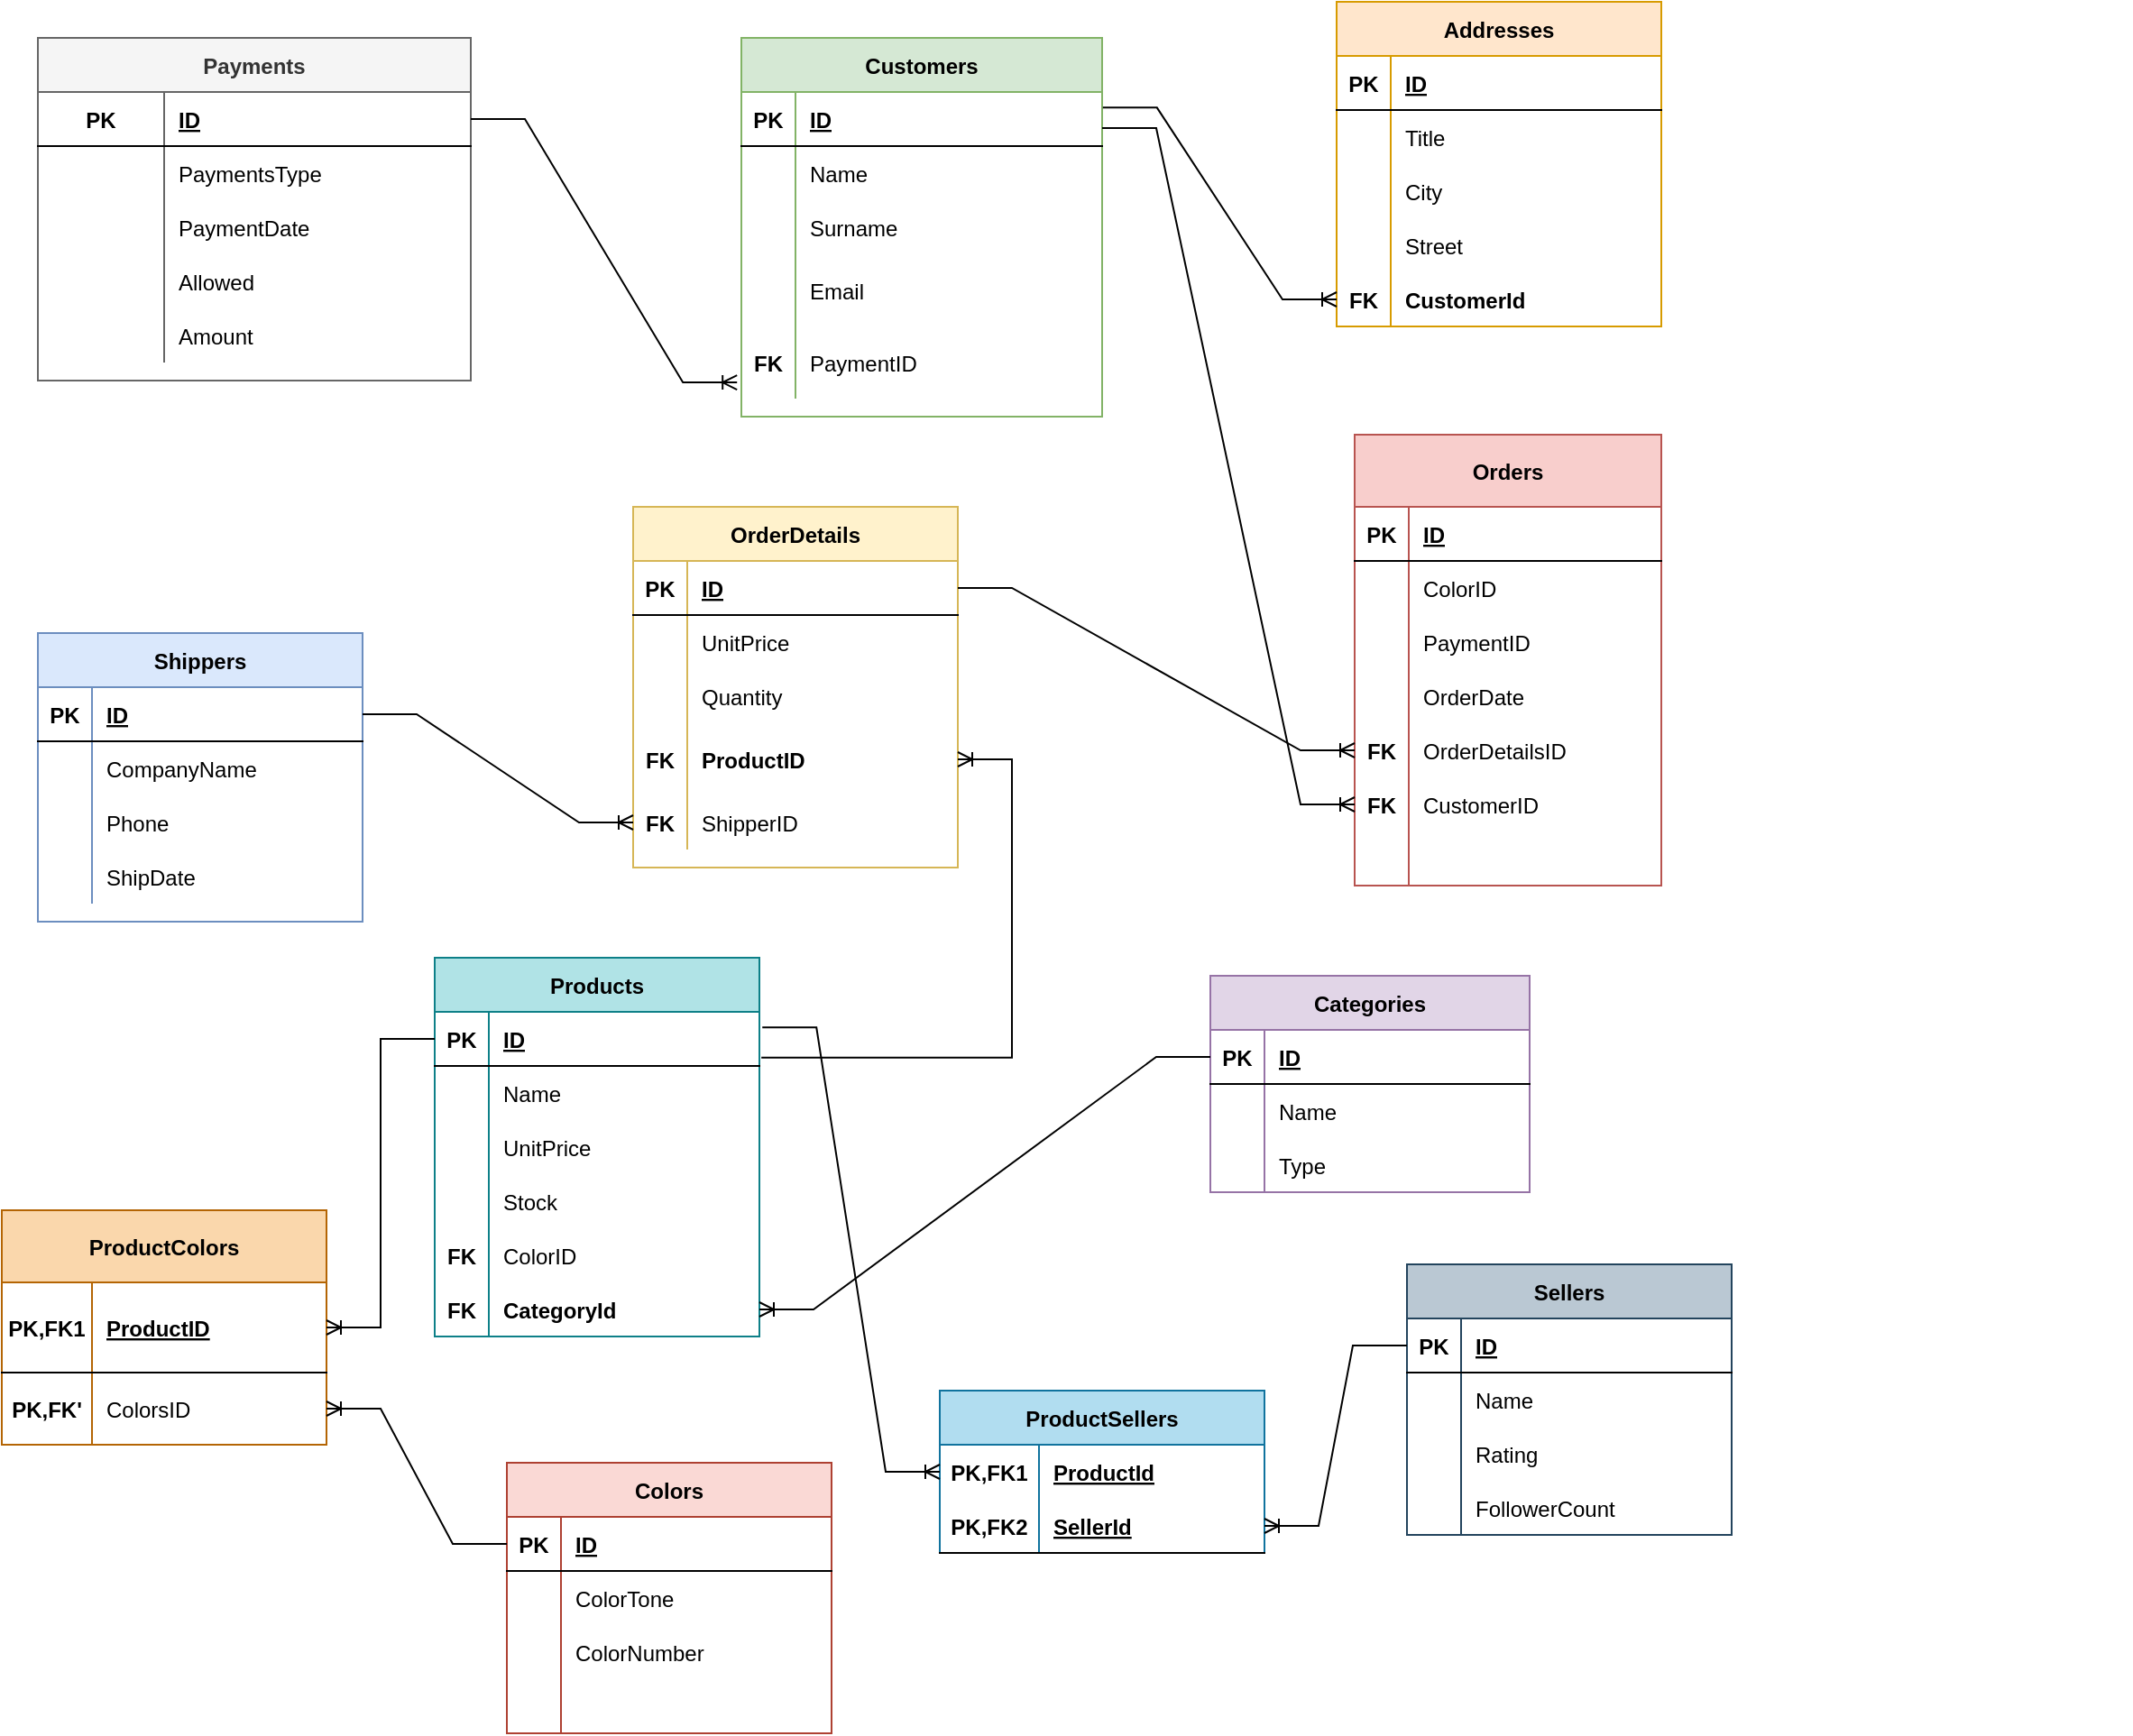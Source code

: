 <mxfile version="20.5.3" type="github"><diagram id="gor3BuEsfEnzysN_mXO_" name="Sayfa -1"><mxGraphModel dx="975" dy="468" grid="1" gridSize="10" guides="1" tooltips="1" connect="1" arrows="1" fold="1" page="1" pageScale="1" pageWidth="827" pageHeight="1169" math="0" shadow="0"><root><mxCell id="0"/><mxCell id="1" parent="0"/><mxCell id="Jwwbx1UsIc3M9MSqPnGO-1" value="Products" style="shape=table;startSize=30;container=1;collapsible=1;childLayout=tableLayout;fixedRows=1;rowLines=0;fontStyle=1;align=center;resizeLast=1;fillColor=#b0e3e6;strokeColor=#0e8088;" parent="1" vertex="1"><mxGeometry x="270" y="790" width="180" height="210" as="geometry"/></mxCell><mxCell id="Jwwbx1UsIc3M9MSqPnGO-2" value="" style="shape=tableRow;horizontal=0;startSize=0;swimlaneHead=0;swimlaneBody=0;fillColor=none;collapsible=0;dropTarget=0;points=[[0,0.5],[1,0.5]];portConstraint=eastwest;top=0;left=0;right=0;bottom=1;" parent="Jwwbx1UsIc3M9MSqPnGO-1" vertex="1"><mxGeometry y="30" width="180" height="30" as="geometry"/></mxCell><mxCell id="Jwwbx1UsIc3M9MSqPnGO-3" value="PK" style="shape=partialRectangle;connectable=0;fillColor=none;top=0;left=0;bottom=0;right=0;fontStyle=1;overflow=hidden;" parent="Jwwbx1UsIc3M9MSqPnGO-2" vertex="1"><mxGeometry width="30" height="30" as="geometry"><mxRectangle width="30" height="30" as="alternateBounds"/></mxGeometry></mxCell><mxCell id="Jwwbx1UsIc3M9MSqPnGO-4" value="ID" style="shape=partialRectangle;connectable=0;fillColor=none;top=0;left=0;bottom=0;right=0;align=left;spacingLeft=6;fontStyle=5;overflow=hidden;" parent="Jwwbx1UsIc3M9MSqPnGO-2" vertex="1"><mxGeometry x="30" width="150" height="30" as="geometry"><mxRectangle width="150" height="30" as="alternateBounds"/></mxGeometry></mxCell><mxCell id="Jwwbx1UsIc3M9MSqPnGO-5" value="" style="shape=tableRow;horizontal=0;startSize=0;swimlaneHead=0;swimlaneBody=0;fillColor=none;collapsible=0;dropTarget=0;points=[[0,0.5],[1,0.5]];portConstraint=eastwest;top=0;left=0;right=0;bottom=0;" parent="Jwwbx1UsIc3M9MSqPnGO-1" vertex="1"><mxGeometry y="60" width="180" height="30" as="geometry"/></mxCell><mxCell id="Jwwbx1UsIc3M9MSqPnGO-6" value="" style="shape=partialRectangle;connectable=0;fillColor=none;top=0;left=0;bottom=0;right=0;editable=1;overflow=hidden;" parent="Jwwbx1UsIc3M9MSqPnGO-5" vertex="1"><mxGeometry width="30" height="30" as="geometry"><mxRectangle width="30" height="30" as="alternateBounds"/></mxGeometry></mxCell><mxCell id="Jwwbx1UsIc3M9MSqPnGO-7" value="Name" style="shape=partialRectangle;connectable=0;fillColor=none;top=0;left=0;bottom=0;right=0;align=left;spacingLeft=6;overflow=hidden;" parent="Jwwbx1UsIc3M9MSqPnGO-5" vertex="1"><mxGeometry x="30" width="150" height="30" as="geometry"><mxRectangle width="150" height="30" as="alternateBounds"/></mxGeometry></mxCell><mxCell id="Jwwbx1UsIc3M9MSqPnGO-8" value="" style="shape=tableRow;horizontal=0;startSize=0;swimlaneHead=0;swimlaneBody=0;fillColor=none;collapsible=0;dropTarget=0;points=[[0,0.5],[1,0.5]];portConstraint=eastwest;top=0;left=0;right=0;bottom=0;" parent="Jwwbx1UsIc3M9MSqPnGO-1" vertex="1"><mxGeometry y="90" width="180" height="30" as="geometry"/></mxCell><mxCell id="Jwwbx1UsIc3M9MSqPnGO-9" value="" style="shape=partialRectangle;connectable=0;fillColor=none;top=0;left=0;bottom=0;right=0;editable=1;overflow=hidden;" parent="Jwwbx1UsIc3M9MSqPnGO-8" vertex="1"><mxGeometry width="30" height="30" as="geometry"><mxRectangle width="30" height="30" as="alternateBounds"/></mxGeometry></mxCell><mxCell id="Jwwbx1UsIc3M9MSqPnGO-10" value="UnitPrice" style="shape=partialRectangle;connectable=0;fillColor=none;top=0;left=0;bottom=0;right=0;align=left;spacingLeft=6;overflow=hidden;" parent="Jwwbx1UsIc3M9MSqPnGO-8" vertex="1"><mxGeometry x="30" width="150" height="30" as="geometry"><mxRectangle width="150" height="30" as="alternateBounds"/></mxGeometry></mxCell><mxCell id="Jwwbx1UsIc3M9MSqPnGO-11" value="" style="shape=tableRow;horizontal=0;startSize=0;swimlaneHead=0;swimlaneBody=0;fillColor=none;collapsible=0;dropTarget=0;points=[[0,0.5],[1,0.5]];portConstraint=eastwest;top=0;left=0;right=0;bottom=0;" parent="Jwwbx1UsIc3M9MSqPnGO-1" vertex="1"><mxGeometry y="120" width="180" height="30" as="geometry"/></mxCell><mxCell id="Jwwbx1UsIc3M9MSqPnGO-12" value="" style="shape=partialRectangle;connectable=0;fillColor=none;top=0;left=0;bottom=0;right=0;editable=1;overflow=hidden;" parent="Jwwbx1UsIc3M9MSqPnGO-11" vertex="1"><mxGeometry width="30" height="30" as="geometry"><mxRectangle width="30" height="30" as="alternateBounds"/></mxGeometry></mxCell><mxCell id="Jwwbx1UsIc3M9MSqPnGO-13" value="Stock" style="shape=partialRectangle;connectable=0;fillColor=none;top=0;left=0;bottom=0;right=0;align=left;spacingLeft=6;overflow=hidden;" parent="Jwwbx1UsIc3M9MSqPnGO-11" vertex="1"><mxGeometry x="30" width="150" height="30" as="geometry"><mxRectangle width="150" height="30" as="alternateBounds"/></mxGeometry></mxCell><mxCell id="Jwwbx1UsIc3M9MSqPnGO-14" value="" style="shape=tableRow;horizontal=0;startSize=0;swimlaneHead=0;swimlaneBody=0;fillColor=none;collapsible=0;dropTarget=0;points=[[0,0.5],[1,0.5]];portConstraint=eastwest;top=0;left=0;right=0;bottom=0;" parent="Jwwbx1UsIc3M9MSqPnGO-1" vertex="1"><mxGeometry y="150" width="180" height="30" as="geometry"/></mxCell><mxCell id="Jwwbx1UsIc3M9MSqPnGO-15" value="FK" style="shape=partialRectangle;connectable=0;fillColor=none;top=0;left=0;bottom=0;right=0;editable=1;overflow=hidden;fontStyle=1" parent="Jwwbx1UsIc3M9MSqPnGO-14" vertex="1"><mxGeometry width="30" height="30" as="geometry"><mxRectangle width="30" height="30" as="alternateBounds"/></mxGeometry></mxCell><mxCell id="Jwwbx1UsIc3M9MSqPnGO-16" value="ColorID" style="shape=partialRectangle;connectable=0;fillColor=none;top=0;left=0;bottom=0;right=0;align=left;spacingLeft=6;overflow=hidden;" parent="Jwwbx1UsIc3M9MSqPnGO-14" vertex="1"><mxGeometry x="30" width="150" height="30" as="geometry"><mxRectangle width="150" height="30" as="alternateBounds"/></mxGeometry></mxCell><mxCell id="Jwwbx1UsIc3M9MSqPnGO-17" value="" style="shape=tableRow;horizontal=0;startSize=0;swimlaneHead=0;swimlaneBody=0;fillColor=none;collapsible=0;dropTarget=0;points=[[0,0.5],[1,0.5]];portConstraint=eastwest;top=0;left=0;right=0;bottom=0;" parent="Jwwbx1UsIc3M9MSqPnGO-1" vertex="1"><mxGeometry y="180" width="180" height="30" as="geometry"/></mxCell><mxCell id="Jwwbx1UsIc3M9MSqPnGO-18" value="FK" style="shape=partialRectangle;connectable=0;fillColor=none;top=0;left=0;bottom=0;right=0;editable=1;overflow=hidden;fontStyle=1" parent="Jwwbx1UsIc3M9MSqPnGO-17" vertex="1"><mxGeometry width="30" height="30" as="geometry"><mxRectangle width="30" height="30" as="alternateBounds"/></mxGeometry></mxCell><mxCell id="Jwwbx1UsIc3M9MSqPnGO-19" value="CategoryId" style="shape=partialRectangle;connectable=0;fillColor=none;top=0;left=0;bottom=0;right=0;align=left;spacingLeft=6;overflow=hidden;fontStyle=1" parent="Jwwbx1UsIc3M9MSqPnGO-17" vertex="1"><mxGeometry x="30" width="150" height="30" as="geometry"><mxRectangle width="150" height="30" as="alternateBounds"/></mxGeometry></mxCell><mxCell id="Jwwbx1UsIc3M9MSqPnGO-20" value="Categories" style="shape=table;startSize=30;container=1;collapsible=1;childLayout=tableLayout;fixedRows=1;rowLines=0;fontStyle=1;align=center;resizeLast=1;fillColor=#e1d5e7;strokeColor=#9673a6;" parent="1" vertex="1"><mxGeometry x="700" y="800" width="177" height="120" as="geometry"/></mxCell><mxCell id="Jwwbx1UsIc3M9MSqPnGO-21" value="" style="shape=tableRow;horizontal=0;startSize=0;swimlaneHead=0;swimlaneBody=0;fillColor=none;collapsible=0;dropTarget=0;points=[[0,0.5],[1,0.5]];portConstraint=eastwest;top=0;left=0;right=0;bottom=1;" parent="Jwwbx1UsIc3M9MSqPnGO-20" vertex="1"><mxGeometry y="30" width="177" height="30" as="geometry"/></mxCell><mxCell id="Jwwbx1UsIc3M9MSqPnGO-22" value="PK" style="shape=partialRectangle;connectable=0;fillColor=none;top=0;left=0;bottom=0;right=0;fontStyle=1;overflow=hidden;" parent="Jwwbx1UsIc3M9MSqPnGO-21" vertex="1"><mxGeometry width="30" height="30" as="geometry"><mxRectangle width="30" height="30" as="alternateBounds"/></mxGeometry></mxCell><mxCell id="Jwwbx1UsIc3M9MSqPnGO-23" value="ID" style="shape=partialRectangle;connectable=0;fillColor=none;top=0;left=0;bottom=0;right=0;align=left;spacingLeft=6;fontStyle=5;overflow=hidden;" parent="Jwwbx1UsIc3M9MSqPnGO-21" vertex="1"><mxGeometry x="30" width="147" height="30" as="geometry"><mxRectangle width="147" height="30" as="alternateBounds"/></mxGeometry></mxCell><mxCell id="Jwwbx1UsIc3M9MSqPnGO-24" value="" style="shape=tableRow;horizontal=0;startSize=0;swimlaneHead=0;swimlaneBody=0;fillColor=none;collapsible=0;dropTarget=0;points=[[0,0.5],[1,0.5]];portConstraint=eastwest;top=0;left=0;right=0;bottom=0;" parent="Jwwbx1UsIc3M9MSqPnGO-20" vertex="1"><mxGeometry y="60" width="177" height="30" as="geometry"/></mxCell><mxCell id="Jwwbx1UsIc3M9MSqPnGO-25" value="" style="shape=partialRectangle;connectable=0;fillColor=none;top=0;left=0;bottom=0;right=0;editable=1;overflow=hidden;" parent="Jwwbx1UsIc3M9MSqPnGO-24" vertex="1"><mxGeometry width="30" height="30" as="geometry"><mxRectangle width="30" height="30" as="alternateBounds"/></mxGeometry></mxCell><mxCell id="Jwwbx1UsIc3M9MSqPnGO-26" value="Name" style="shape=partialRectangle;connectable=0;fillColor=none;top=0;left=0;bottom=0;right=0;align=left;spacingLeft=6;overflow=hidden;" parent="Jwwbx1UsIc3M9MSqPnGO-24" vertex="1"><mxGeometry x="30" width="147" height="30" as="geometry"><mxRectangle width="147" height="30" as="alternateBounds"/></mxGeometry></mxCell><mxCell id="Jwwbx1UsIc3M9MSqPnGO-27" value="" style="shape=tableRow;horizontal=0;startSize=0;swimlaneHead=0;swimlaneBody=0;fillColor=none;collapsible=0;dropTarget=0;points=[[0,0.5],[1,0.5]];portConstraint=eastwest;top=0;left=0;right=0;bottom=0;" parent="Jwwbx1UsIc3M9MSqPnGO-20" vertex="1"><mxGeometry y="90" width="177" height="30" as="geometry"/></mxCell><mxCell id="Jwwbx1UsIc3M9MSqPnGO-28" value="" style="shape=partialRectangle;connectable=0;fillColor=none;top=0;left=0;bottom=0;right=0;editable=1;overflow=hidden;" parent="Jwwbx1UsIc3M9MSqPnGO-27" vertex="1"><mxGeometry width="30" height="30" as="geometry"><mxRectangle width="30" height="30" as="alternateBounds"/></mxGeometry></mxCell><mxCell id="Jwwbx1UsIc3M9MSqPnGO-29" value="Type" style="shape=partialRectangle;connectable=0;fillColor=none;top=0;left=0;bottom=0;right=0;align=left;spacingLeft=6;overflow=hidden;" parent="Jwwbx1UsIc3M9MSqPnGO-27" vertex="1"><mxGeometry x="30" width="147" height="30" as="geometry"><mxRectangle width="147" height="30" as="alternateBounds"/></mxGeometry></mxCell><mxCell id="Jwwbx1UsIc3M9MSqPnGO-30" value="" style="edgeStyle=entityRelationEdgeStyle;fontSize=12;html=1;endArrow=ERoneToMany;rounded=0;exitX=0;exitY=0.5;exitDx=0;exitDy=0;entryX=1;entryY=0.5;entryDx=0;entryDy=0;" parent="1" source="Jwwbx1UsIc3M9MSqPnGO-21" target="Jwwbx1UsIc3M9MSqPnGO-17" edge="1"><mxGeometry width="100" height="100" relative="1" as="geometry"><mxPoint x="500" y="970" as="sourcePoint"/><mxPoint x="530" y="850" as="targetPoint"/></mxGeometry></mxCell><mxCell id="Jwwbx1UsIc3M9MSqPnGO-31" value="Customers" style="shape=table;startSize=30;container=1;collapsible=1;childLayout=tableLayout;fixedRows=1;rowLines=0;fontStyle=1;align=center;resizeLast=1;fillColor=#d5e8d4;strokeColor=#82b366;" parent="1" vertex="1"><mxGeometry x="440" y="280" width="200" height="210" as="geometry"/></mxCell><mxCell id="Jwwbx1UsIc3M9MSqPnGO-32" value="" style="shape=tableRow;horizontal=0;startSize=0;swimlaneHead=0;swimlaneBody=0;fillColor=none;collapsible=0;dropTarget=0;points=[[0,0.5],[1,0.5]];portConstraint=eastwest;top=0;left=0;right=0;bottom=1;" parent="Jwwbx1UsIc3M9MSqPnGO-31" vertex="1"><mxGeometry y="30" width="200" height="30" as="geometry"/></mxCell><mxCell id="Jwwbx1UsIc3M9MSqPnGO-33" value="PK" style="shape=partialRectangle;connectable=0;fillColor=none;top=0;left=0;bottom=0;right=0;fontStyle=1;overflow=hidden;" parent="Jwwbx1UsIc3M9MSqPnGO-32" vertex="1"><mxGeometry width="30" height="30" as="geometry"><mxRectangle width="30" height="30" as="alternateBounds"/></mxGeometry></mxCell><mxCell id="Jwwbx1UsIc3M9MSqPnGO-34" value="ID" style="shape=partialRectangle;connectable=0;fillColor=none;top=0;left=0;bottom=0;right=0;align=left;spacingLeft=6;fontStyle=5;overflow=hidden;" parent="Jwwbx1UsIc3M9MSqPnGO-32" vertex="1"><mxGeometry x="30" width="170" height="30" as="geometry"><mxRectangle width="170" height="30" as="alternateBounds"/></mxGeometry></mxCell><mxCell id="Jwwbx1UsIc3M9MSqPnGO-35" value="" style="shape=tableRow;horizontal=0;startSize=0;swimlaneHead=0;swimlaneBody=0;fillColor=none;collapsible=0;dropTarget=0;points=[[0,0.5],[1,0.5]];portConstraint=eastwest;top=0;left=0;right=0;bottom=0;" parent="Jwwbx1UsIc3M9MSqPnGO-31" vertex="1"><mxGeometry y="60" width="200" height="30" as="geometry"/></mxCell><mxCell id="Jwwbx1UsIc3M9MSqPnGO-36" value="" style="shape=partialRectangle;connectable=0;fillColor=none;top=0;left=0;bottom=0;right=0;editable=1;overflow=hidden;" parent="Jwwbx1UsIc3M9MSqPnGO-35" vertex="1"><mxGeometry width="30" height="30" as="geometry"><mxRectangle width="30" height="30" as="alternateBounds"/></mxGeometry></mxCell><mxCell id="Jwwbx1UsIc3M9MSqPnGO-37" value="Name" style="shape=partialRectangle;connectable=0;fillColor=none;top=0;left=0;bottom=0;right=0;align=left;spacingLeft=6;overflow=hidden;" parent="Jwwbx1UsIc3M9MSqPnGO-35" vertex="1"><mxGeometry x="30" width="170" height="30" as="geometry"><mxRectangle width="170" height="30" as="alternateBounds"/></mxGeometry></mxCell><mxCell id="Jwwbx1UsIc3M9MSqPnGO-38" value="" style="shape=tableRow;horizontal=0;startSize=0;swimlaneHead=0;swimlaneBody=0;fillColor=none;collapsible=0;dropTarget=0;points=[[0,0.5],[1,0.5]];portConstraint=eastwest;top=0;left=0;right=0;bottom=0;" parent="Jwwbx1UsIc3M9MSqPnGO-31" vertex="1"><mxGeometry y="90" width="200" height="30" as="geometry"/></mxCell><mxCell id="Jwwbx1UsIc3M9MSqPnGO-39" value="" style="shape=partialRectangle;connectable=0;fillColor=none;top=0;left=0;bottom=0;right=0;editable=1;overflow=hidden;" parent="Jwwbx1UsIc3M9MSqPnGO-38" vertex="1"><mxGeometry width="30" height="30" as="geometry"><mxRectangle width="30" height="30" as="alternateBounds"/></mxGeometry></mxCell><mxCell id="Jwwbx1UsIc3M9MSqPnGO-40" value="Surname" style="shape=partialRectangle;connectable=0;fillColor=none;top=0;left=0;bottom=0;right=0;align=left;spacingLeft=6;overflow=hidden;" parent="Jwwbx1UsIc3M9MSqPnGO-38" vertex="1"><mxGeometry x="30" width="170" height="30" as="geometry"><mxRectangle width="170" height="30" as="alternateBounds"/></mxGeometry></mxCell><mxCell id="Jwwbx1UsIc3M9MSqPnGO-41" value="" style="shape=tableRow;horizontal=0;startSize=0;swimlaneHead=0;swimlaneBody=0;fillColor=none;collapsible=0;dropTarget=0;points=[[0,0.5],[1,0.5]];portConstraint=eastwest;top=0;left=0;right=0;bottom=0;" parent="Jwwbx1UsIc3M9MSqPnGO-31" vertex="1"><mxGeometry y="120" width="200" height="40" as="geometry"/></mxCell><mxCell id="Jwwbx1UsIc3M9MSqPnGO-42" value="" style="shape=partialRectangle;connectable=0;fillColor=none;top=0;left=0;bottom=0;right=0;editable=1;overflow=hidden;" parent="Jwwbx1UsIc3M9MSqPnGO-41" vertex="1"><mxGeometry width="30" height="40" as="geometry"><mxRectangle width="30" height="40" as="alternateBounds"/></mxGeometry></mxCell><mxCell id="Jwwbx1UsIc3M9MSqPnGO-43" value="Email" style="shape=partialRectangle;connectable=0;fillColor=none;top=0;left=0;bottom=0;right=0;align=left;spacingLeft=6;overflow=hidden;" parent="Jwwbx1UsIc3M9MSqPnGO-41" vertex="1"><mxGeometry x="30" width="170" height="40" as="geometry"><mxRectangle width="170" height="40" as="alternateBounds"/></mxGeometry></mxCell><mxCell id="Jwwbx1UsIc3M9MSqPnGO-44" value="" style="shape=tableRow;horizontal=0;startSize=0;swimlaneHead=0;swimlaneBody=0;fillColor=none;collapsible=0;dropTarget=0;points=[[0,0.5],[1,0.5]];portConstraint=eastwest;top=0;left=0;right=0;bottom=0;" parent="Jwwbx1UsIc3M9MSqPnGO-31" vertex="1"><mxGeometry y="160" width="200" height="40" as="geometry"/></mxCell><mxCell id="Jwwbx1UsIc3M9MSqPnGO-45" value="FK" style="shape=partialRectangle;connectable=0;fillColor=none;top=0;left=0;bottom=0;right=0;editable=1;overflow=hidden;fontStyle=1" parent="Jwwbx1UsIc3M9MSqPnGO-44" vertex="1"><mxGeometry width="30" height="40" as="geometry"><mxRectangle width="30" height="40" as="alternateBounds"/></mxGeometry></mxCell><mxCell id="Jwwbx1UsIc3M9MSqPnGO-46" value="PaymentID" style="shape=partialRectangle;connectable=0;fillColor=none;top=0;left=0;bottom=0;right=0;align=left;spacingLeft=6;overflow=hidden;" parent="Jwwbx1UsIc3M9MSqPnGO-44" vertex="1"><mxGeometry x="30" width="170" height="40" as="geometry"><mxRectangle width="170" height="40" as="alternateBounds"/></mxGeometry></mxCell><mxCell id="Jwwbx1UsIc3M9MSqPnGO-47" value="Addresses" style="shape=table;startSize=30;container=1;collapsible=1;childLayout=tableLayout;fixedRows=1;rowLines=0;fontStyle=1;align=center;resizeLast=1;fillColor=#ffe6cc;strokeColor=#d79b00;" parent="1" vertex="1"><mxGeometry x="770" y="260" width="180" height="180" as="geometry"/></mxCell><mxCell id="Jwwbx1UsIc3M9MSqPnGO-48" value="" style="shape=tableRow;horizontal=0;startSize=0;swimlaneHead=0;swimlaneBody=0;fillColor=none;collapsible=0;dropTarget=0;points=[[0,0.5],[1,0.5]];portConstraint=eastwest;top=0;left=0;right=0;bottom=1;" parent="Jwwbx1UsIc3M9MSqPnGO-47" vertex="1"><mxGeometry y="30" width="180" height="30" as="geometry"/></mxCell><mxCell id="Jwwbx1UsIc3M9MSqPnGO-49" value="PK" style="shape=partialRectangle;connectable=0;fillColor=none;top=0;left=0;bottom=0;right=0;fontStyle=1;overflow=hidden;" parent="Jwwbx1UsIc3M9MSqPnGO-48" vertex="1"><mxGeometry width="30" height="30" as="geometry"><mxRectangle width="30" height="30" as="alternateBounds"/></mxGeometry></mxCell><mxCell id="Jwwbx1UsIc3M9MSqPnGO-50" value="ID" style="shape=partialRectangle;connectable=0;fillColor=none;top=0;left=0;bottom=0;right=0;align=left;spacingLeft=6;fontStyle=5;overflow=hidden;" parent="Jwwbx1UsIc3M9MSqPnGO-48" vertex="1"><mxGeometry x="30" width="150" height="30" as="geometry"><mxRectangle width="150" height="30" as="alternateBounds"/></mxGeometry></mxCell><mxCell id="Jwwbx1UsIc3M9MSqPnGO-51" value="" style="shape=tableRow;horizontal=0;startSize=0;swimlaneHead=0;swimlaneBody=0;fillColor=none;collapsible=0;dropTarget=0;points=[[0,0.5],[1,0.5]];portConstraint=eastwest;top=0;left=0;right=0;bottom=0;" parent="Jwwbx1UsIc3M9MSqPnGO-47" vertex="1"><mxGeometry y="60" width="180" height="30" as="geometry"/></mxCell><mxCell id="Jwwbx1UsIc3M9MSqPnGO-52" value="" style="shape=partialRectangle;connectable=0;fillColor=none;top=0;left=0;bottom=0;right=0;editable=1;overflow=hidden;" parent="Jwwbx1UsIc3M9MSqPnGO-51" vertex="1"><mxGeometry width="30" height="30" as="geometry"><mxRectangle width="30" height="30" as="alternateBounds"/></mxGeometry></mxCell><mxCell id="Jwwbx1UsIc3M9MSqPnGO-53" value="Title" style="shape=partialRectangle;connectable=0;fillColor=none;top=0;left=0;bottom=0;right=0;align=left;spacingLeft=6;overflow=hidden;" parent="Jwwbx1UsIc3M9MSqPnGO-51" vertex="1"><mxGeometry x="30" width="150" height="30" as="geometry"><mxRectangle width="150" height="30" as="alternateBounds"/></mxGeometry></mxCell><mxCell id="Jwwbx1UsIc3M9MSqPnGO-54" value="" style="shape=tableRow;horizontal=0;startSize=0;swimlaneHead=0;swimlaneBody=0;fillColor=none;collapsible=0;dropTarget=0;points=[[0,0.5],[1,0.5]];portConstraint=eastwest;top=0;left=0;right=0;bottom=0;" parent="Jwwbx1UsIc3M9MSqPnGO-47" vertex="1"><mxGeometry y="90" width="180" height="30" as="geometry"/></mxCell><mxCell id="Jwwbx1UsIc3M9MSqPnGO-55" value="" style="shape=partialRectangle;connectable=0;fillColor=none;top=0;left=0;bottom=0;right=0;editable=1;overflow=hidden;" parent="Jwwbx1UsIc3M9MSqPnGO-54" vertex="1"><mxGeometry width="30" height="30" as="geometry"><mxRectangle width="30" height="30" as="alternateBounds"/></mxGeometry></mxCell><mxCell id="Jwwbx1UsIc3M9MSqPnGO-56" value="City" style="shape=partialRectangle;connectable=0;fillColor=none;top=0;left=0;bottom=0;right=0;align=left;spacingLeft=6;overflow=hidden;" parent="Jwwbx1UsIc3M9MSqPnGO-54" vertex="1"><mxGeometry x="30" width="150" height="30" as="geometry"><mxRectangle width="150" height="30" as="alternateBounds"/></mxGeometry></mxCell><mxCell id="Jwwbx1UsIc3M9MSqPnGO-57" value="" style="shape=tableRow;horizontal=0;startSize=0;swimlaneHead=0;swimlaneBody=0;fillColor=none;collapsible=0;dropTarget=0;points=[[0,0.5],[1,0.5]];portConstraint=eastwest;top=0;left=0;right=0;bottom=0;" parent="Jwwbx1UsIc3M9MSqPnGO-47" vertex="1"><mxGeometry y="120" width="180" height="30" as="geometry"/></mxCell><mxCell id="Jwwbx1UsIc3M9MSqPnGO-58" value="" style="shape=partialRectangle;connectable=0;fillColor=none;top=0;left=0;bottom=0;right=0;editable=1;overflow=hidden;" parent="Jwwbx1UsIc3M9MSqPnGO-57" vertex="1"><mxGeometry width="30" height="30" as="geometry"><mxRectangle width="30" height="30" as="alternateBounds"/></mxGeometry></mxCell><mxCell id="Jwwbx1UsIc3M9MSqPnGO-59" value="Street" style="shape=partialRectangle;connectable=0;fillColor=none;top=0;left=0;bottom=0;right=0;align=left;spacingLeft=6;overflow=hidden;" parent="Jwwbx1UsIc3M9MSqPnGO-57" vertex="1"><mxGeometry x="30" width="150" height="30" as="geometry"><mxRectangle width="150" height="30" as="alternateBounds"/></mxGeometry></mxCell><mxCell id="Jwwbx1UsIc3M9MSqPnGO-60" value="" style="shape=tableRow;horizontal=0;startSize=0;swimlaneHead=0;swimlaneBody=0;fillColor=none;collapsible=0;dropTarget=0;points=[[0,0.5],[1,0.5]];portConstraint=eastwest;top=0;left=0;right=0;bottom=0;" parent="Jwwbx1UsIc3M9MSqPnGO-47" vertex="1"><mxGeometry y="150" width="180" height="30" as="geometry"/></mxCell><mxCell id="Jwwbx1UsIc3M9MSqPnGO-61" value="FK" style="shape=partialRectangle;connectable=0;fillColor=none;top=0;left=0;bottom=0;right=0;editable=1;overflow=hidden;fontStyle=1" parent="Jwwbx1UsIc3M9MSqPnGO-60" vertex="1"><mxGeometry width="30" height="30" as="geometry"><mxRectangle width="30" height="30" as="alternateBounds"/></mxGeometry></mxCell><mxCell id="Jwwbx1UsIc3M9MSqPnGO-62" value="CustomerId" style="shape=partialRectangle;connectable=0;fillColor=none;top=0;left=0;bottom=0;right=0;align=left;spacingLeft=6;overflow=hidden;fontStyle=1" parent="Jwwbx1UsIc3M9MSqPnGO-60" vertex="1"><mxGeometry x="30" width="150" height="30" as="geometry"><mxRectangle width="150" height="30" as="alternateBounds"/></mxGeometry></mxCell><mxCell id="Jwwbx1UsIc3M9MSqPnGO-63" value="" style="edgeStyle=entityRelationEdgeStyle;fontSize=12;html=1;endArrow=ERoneToMany;rounded=0;entryX=0;entryY=0.5;entryDx=0;entryDy=0;exitX=1.002;exitY=0.289;exitDx=0;exitDy=0;exitPerimeter=0;" parent="1" source="Jwwbx1UsIc3M9MSqPnGO-32" target="Jwwbx1UsIc3M9MSqPnGO-60" edge="1"><mxGeometry width="100" height="100" relative="1" as="geometry"><mxPoint x="640" y="330" as="sourcePoint"/><mxPoint x="670" y="1371" as="targetPoint"/></mxGeometry></mxCell><mxCell id="Jwwbx1UsIc3M9MSqPnGO-64" value="Sellers" style="shape=table;startSize=30;container=1;collapsible=1;childLayout=tableLayout;fixedRows=1;rowLines=0;fontStyle=1;align=center;resizeLast=1;fillColor=#bac8d3;strokeColor=#23445d;" parent="1" vertex="1"><mxGeometry x="809" y="960" width="180" height="150" as="geometry"/></mxCell><mxCell id="Jwwbx1UsIc3M9MSqPnGO-65" value="" style="shape=tableRow;horizontal=0;startSize=0;swimlaneHead=0;swimlaneBody=0;fillColor=none;collapsible=0;dropTarget=0;points=[[0,0.5],[1,0.5]];portConstraint=eastwest;top=0;left=0;right=0;bottom=1;" parent="Jwwbx1UsIc3M9MSqPnGO-64" vertex="1"><mxGeometry y="30" width="180" height="30" as="geometry"/></mxCell><mxCell id="Jwwbx1UsIc3M9MSqPnGO-66" value="PK" style="shape=partialRectangle;connectable=0;fillColor=none;top=0;left=0;bottom=0;right=0;fontStyle=1;overflow=hidden;" parent="Jwwbx1UsIc3M9MSqPnGO-65" vertex="1"><mxGeometry width="30" height="30" as="geometry"><mxRectangle width="30" height="30" as="alternateBounds"/></mxGeometry></mxCell><mxCell id="Jwwbx1UsIc3M9MSqPnGO-67" value="ID" style="shape=partialRectangle;connectable=0;fillColor=none;top=0;left=0;bottom=0;right=0;align=left;spacingLeft=6;fontStyle=5;overflow=hidden;" parent="Jwwbx1UsIc3M9MSqPnGO-65" vertex="1"><mxGeometry x="30" width="150" height="30" as="geometry"><mxRectangle width="150" height="30" as="alternateBounds"/></mxGeometry></mxCell><mxCell id="Jwwbx1UsIc3M9MSqPnGO-68" value="" style="shape=tableRow;horizontal=0;startSize=0;swimlaneHead=0;swimlaneBody=0;fillColor=none;collapsible=0;dropTarget=0;points=[[0,0.5],[1,0.5]];portConstraint=eastwest;top=0;left=0;right=0;bottom=0;" parent="Jwwbx1UsIc3M9MSqPnGO-64" vertex="1"><mxGeometry y="60" width="180" height="30" as="geometry"/></mxCell><mxCell id="Jwwbx1UsIc3M9MSqPnGO-69" value="" style="shape=partialRectangle;connectable=0;fillColor=none;top=0;left=0;bottom=0;right=0;editable=1;overflow=hidden;" parent="Jwwbx1UsIc3M9MSqPnGO-68" vertex="1"><mxGeometry width="30" height="30" as="geometry"><mxRectangle width="30" height="30" as="alternateBounds"/></mxGeometry></mxCell><mxCell id="Jwwbx1UsIc3M9MSqPnGO-70" value="Name" style="shape=partialRectangle;connectable=0;fillColor=none;top=0;left=0;bottom=0;right=0;align=left;spacingLeft=6;overflow=hidden;" parent="Jwwbx1UsIc3M9MSqPnGO-68" vertex="1"><mxGeometry x="30" width="150" height="30" as="geometry"><mxRectangle width="150" height="30" as="alternateBounds"/></mxGeometry></mxCell><mxCell id="Jwwbx1UsIc3M9MSqPnGO-71" value="" style="shape=tableRow;horizontal=0;startSize=0;swimlaneHead=0;swimlaneBody=0;fillColor=none;collapsible=0;dropTarget=0;points=[[0,0.5],[1,0.5]];portConstraint=eastwest;top=0;left=0;right=0;bottom=0;" parent="Jwwbx1UsIc3M9MSqPnGO-64" vertex="1"><mxGeometry y="90" width="180" height="30" as="geometry"/></mxCell><mxCell id="Jwwbx1UsIc3M9MSqPnGO-72" value="" style="shape=partialRectangle;connectable=0;fillColor=none;top=0;left=0;bottom=0;right=0;editable=1;overflow=hidden;" parent="Jwwbx1UsIc3M9MSqPnGO-71" vertex="1"><mxGeometry width="30" height="30" as="geometry"><mxRectangle width="30" height="30" as="alternateBounds"/></mxGeometry></mxCell><mxCell id="Jwwbx1UsIc3M9MSqPnGO-73" value="Rating" style="shape=partialRectangle;connectable=0;fillColor=none;top=0;left=0;bottom=0;right=0;align=left;spacingLeft=6;overflow=hidden;" parent="Jwwbx1UsIc3M9MSqPnGO-71" vertex="1"><mxGeometry x="30" width="150" height="30" as="geometry"><mxRectangle width="150" height="30" as="alternateBounds"/></mxGeometry></mxCell><mxCell id="Jwwbx1UsIc3M9MSqPnGO-74" value="" style="shape=tableRow;horizontal=0;startSize=0;swimlaneHead=0;swimlaneBody=0;fillColor=none;collapsible=0;dropTarget=0;points=[[0,0.5],[1,0.5]];portConstraint=eastwest;top=0;left=0;right=0;bottom=0;" parent="Jwwbx1UsIc3M9MSqPnGO-64" vertex="1"><mxGeometry y="120" width="180" height="30" as="geometry"/></mxCell><mxCell id="Jwwbx1UsIc3M9MSqPnGO-75" value="" style="shape=partialRectangle;connectable=0;fillColor=none;top=0;left=0;bottom=0;right=0;editable=1;overflow=hidden;" parent="Jwwbx1UsIc3M9MSqPnGO-74" vertex="1"><mxGeometry width="30" height="30" as="geometry"><mxRectangle width="30" height="30" as="alternateBounds"/></mxGeometry></mxCell><mxCell id="Jwwbx1UsIc3M9MSqPnGO-76" value="FollowerCount" style="shape=partialRectangle;connectable=0;fillColor=none;top=0;left=0;bottom=0;right=0;align=left;spacingLeft=6;overflow=hidden;" parent="Jwwbx1UsIc3M9MSqPnGO-74" vertex="1"><mxGeometry x="30" width="150" height="30" as="geometry"><mxRectangle width="150" height="30" as="alternateBounds"/></mxGeometry></mxCell><mxCell id="Jwwbx1UsIc3M9MSqPnGO-77" value="ProductSellers" style="shape=table;startSize=30;container=1;collapsible=1;childLayout=tableLayout;fixedRows=1;rowLines=0;fontStyle=1;align=center;resizeLast=1;fillColor=#b1ddf0;strokeColor=#10739e;" parent="1" vertex="1"><mxGeometry x="550" y="1030" width="180" height="90" as="geometry"/></mxCell><mxCell id="Jwwbx1UsIc3M9MSqPnGO-78" value="" style="shape=tableRow;horizontal=0;startSize=0;swimlaneHead=0;swimlaneBody=0;fillColor=none;collapsible=0;dropTarget=0;points=[[0,0.5],[1,0.5]];portConstraint=eastwest;top=0;left=0;right=0;bottom=0;" parent="Jwwbx1UsIc3M9MSqPnGO-77" vertex="1"><mxGeometry y="30" width="180" height="30" as="geometry"/></mxCell><mxCell id="Jwwbx1UsIc3M9MSqPnGO-79" value="PK,FK1" style="shape=partialRectangle;connectable=0;fillColor=none;top=0;left=0;bottom=0;right=0;fontStyle=1;overflow=hidden;" parent="Jwwbx1UsIc3M9MSqPnGO-78" vertex="1"><mxGeometry width="55" height="30" as="geometry"><mxRectangle width="55" height="30" as="alternateBounds"/></mxGeometry></mxCell><mxCell id="Jwwbx1UsIc3M9MSqPnGO-80" value="ProductId" style="shape=partialRectangle;connectable=0;fillColor=none;top=0;left=0;bottom=0;right=0;align=left;spacingLeft=6;fontStyle=5;overflow=hidden;" parent="Jwwbx1UsIc3M9MSqPnGO-78" vertex="1"><mxGeometry x="55" width="125" height="30" as="geometry"><mxRectangle width="125" height="30" as="alternateBounds"/></mxGeometry></mxCell><mxCell id="Jwwbx1UsIc3M9MSqPnGO-81" value="" style="shape=tableRow;horizontal=0;startSize=0;swimlaneHead=0;swimlaneBody=0;fillColor=none;collapsible=0;dropTarget=0;points=[[0,0.5],[1,0.5]];portConstraint=eastwest;top=0;left=0;right=0;bottom=1;" parent="Jwwbx1UsIc3M9MSqPnGO-77" vertex="1"><mxGeometry y="60" width="180" height="30" as="geometry"/></mxCell><mxCell id="Jwwbx1UsIc3M9MSqPnGO-82" value="PK,FK2" style="shape=partialRectangle;connectable=0;fillColor=none;top=0;left=0;bottom=0;right=0;fontStyle=1;overflow=hidden;" parent="Jwwbx1UsIc3M9MSqPnGO-81" vertex="1"><mxGeometry width="55" height="30" as="geometry"><mxRectangle width="55" height="30" as="alternateBounds"/></mxGeometry></mxCell><mxCell id="Jwwbx1UsIc3M9MSqPnGO-83" value="SellerId" style="shape=partialRectangle;connectable=0;fillColor=none;top=0;left=0;bottom=0;right=0;align=left;spacingLeft=6;fontStyle=5;overflow=hidden;" parent="Jwwbx1UsIc3M9MSqPnGO-81" vertex="1"><mxGeometry x="55" width="125" height="30" as="geometry"><mxRectangle width="125" height="30" as="alternateBounds"/></mxGeometry></mxCell><mxCell id="Jwwbx1UsIc3M9MSqPnGO-84" value="" style="edgeStyle=entityRelationEdgeStyle;fontSize=12;html=1;endArrow=ERoneToMany;rounded=0;entryX=0;entryY=0.5;entryDx=0;entryDy=0;exitX=1.009;exitY=0.289;exitDx=0;exitDy=0;exitPerimeter=0;" parent="1" source="Jwwbx1UsIc3M9MSqPnGO-2" target="Jwwbx1UsIc3M9MSqPnGO-78" edge="1"><mxGeometry width="100" height="100" relative="1" as="geometry"><mxPoint x="320" y="870" as="sourcePoint"/><mxPoint x="300" y="1085" as="targetPoint"/></mxGeometry></mxCell><mxCell id="Jwwbx1UsIc3M9MSqPnGO-85" value="" style="edgeStyle=entityRelationEdgeStyle;fontSize=12;html=1;endArrow=ERoneToMany;rounded=0;entryX=1;entryY=0.5;entryDx=0;entryDy=0;exitX=0;exitY=0.5;exitDx=0;exitDy=0;" parent="1" source="Jwwbx1UsIc3M9MSqPnGO-65" target="Jwwbx1UsIc3M9MSqPnGO-81" edge="1"><mxGeometry width="100" height="100" relative="1" as="geometry"><mxPoint x="750" y="1240" as="sourcePoint"/><mxPoint x="850" y="1140" as="targetPoint"/></mxGeometry></mxCell><mxCell id="Jwwbx1UsIc3M9MSqPnGO-86" value="OrderDetails" style="shape=table;startSize=30;container=1;collapsible=1;childLayout=tableLayout;fixedRows=1;rowLines=0;fontStyle=1;align=center;resizeLast=1;fillColor=#fff2cc;strokeColor=#d6b656;" parent="1" vertex="1"><mxGeometry x="380" y="540" width="180" height="200" as="geometry"/></mxCell><mxCell id="Jwwbx1UsIc3M9MSqPnGO-87" value="" style="shape=tableRow;horizontal=0;startSize=0;swimlaneHead=0;swimlaneBody=0;fillColor=none;collapsible=0;dropTarget=0;points=[[0,0.5],[1,0.5]];portConstraint=eastwest;top=0;left=0;right=0;bottom=1;" parent="Jwwbx1UsIc3M9MSqPnGO-86" vertex="1"><mxGeometry y="30" width="180" height="30" as="geometry"/></mxCell><mxCell id="Jwwbx1UsIc3M9MSqPnGO-88" value="PK" style="shape=partialRectangle;connectable=0;fillColor=none;top=0;left=0;bottom=0;right=0;fontStyle=1;overflow=hidden;" parent="Jwwbx1UsIc3M9MSqPnGO-87" vertex="1"><mxGeometry width="30" height="30" as="geometry"><mxRectangle width="30" height="30" as="alternateBounds"/></mxGeometry></mxCell><mxCell id="Jwwbx1UsIc3M9MSqPnGO-89" value="ID" style="shape=partialRectangle;connectable=0;fillColor=none;top=0;left=0;bottom=0;right=0;align=left;spacingLeft=6;fontStyle=5;overflow=hidden;" parent="Jwwbx1UsIc3M9MSqPnGO-87" vertex="1"><mxGeometry x="30" width="150" height="30" as="geometry"><mxRectangle width="150" height="30" as="alternateBounds"/></mxGeometry></mxCell><mxCell id="Jwwbx1UsIc3M9MSqPnGO-90" value="" style="shape=tableRow;horizontal=0;startSize=0;swimlaneHead=0;swimlaneBody=0;fillColor=none;collapsible=0;dropTarget=0;points=[[0,0.5],[1,0.5]];portConstraint=eastwest;top=0;left=0;right=0;bottom=0;" parent="Jwwbx1UsIc3M9MSqPnGO-86" vertex="1"><mxGeometry y="60" width="180" height="30" as="geometry"/></mxCell><mxCell id="Jwwbx1UsIc3M9MSqPnGO-91" value="" style="shape=partialRectangle;connectable=0;fillColor=none;top=0;left=0;bottom=0;right=0;editable=1;overflow=hidden;" parent="Jwwbx1UsIc3M9MSqPnGO-90" vertex="1"><mxGeometry width="30" height="30" as="geometry"><mxRectangle width="30" height="30" as="alternateBounds"/></mxGeometry></mxCell><mxCell id="Jwwbx1UsIc3M9MSqPnGO-92" value="UnitPrice" style="shape=partialRectangle;connectable=0;fillColor=none;top=0;left=0;bottom=0;right=0;align=left;spacingLeft=6;overflow=hidden;" parent="Jwwbx1UsIc3M9MSqPnGO-90" vertex="1"><mxGeometry x="30" width="150" height="30" as="geometry"><mxRectangle width="150" height="30" as="alternateBounds"/></mxGeometry></mxCell><mxCell id="Jwwbx1UsIc3M9MSqPnGO-93" value="" style="shape=tableRow;horizontal=0;startSize=0;swimlaneHead=0;swimlaneBody=0;fillColor=none;collapsible=0;dropTarget=0;points=[[0,0.5],[1,0.5]];portConstraint=eastwest;top=0;left=0;right=0;bottom=0;" parent="Jwwbx1UsIc3M9MSqPnGO-86" vertex="1"><mxGeometry y="90" width="180" height="30" as="geometry"/></mxCell><mxCell id="Jwwbx1UsIc3M9MSqPnGO-94" value="" style="shape=partialRectangle;connectable=0;fillColor=none;top=0;left=0;bottom=0;right=0;editable=1;overflow=hidden;" parent="Jwwbx1UsIc3M9MSqPnGO-93" vertex="1"><mxGeometry width="30" height="30" as="geometry"><mxRectangle width="30" height="30" as="alternateBounds"/></mxGeometry></mxCell><mxCell id="Jwwbx1UsIc3M9MSqPnGO-95" value="Quantity" style="shape=partialRectangle;connectable=0;fillColor=none;top=0;left=0;bottom=0;right=0;align=left;spacingLeft=6;overflow=hidden;" parent="Jwwbx1UsIc3M9MSqPnGO-93" vertex="1"><mxGeometry x="30" width="150" height="30" as="geometry"><mxRectangle width="150" height="30" as="alternateBounds"/></mxGeometry></mxCell><mxCell id="Jwwbx1UsIc3M9MSqPnGO-96" value="" style="shape=tableRow;horizontal=0;startSize=0;swimlaneHead=0;swimlaneBody=0;fillColor=none;collapsible=0;dropTarget=0;points=[[0,0.5],[1,0.5]];portConstraint=eastwest;top=0;left=0;right=0;bottom=0;" parent="Jwwbx1UsIc3M9MSqPnGO-86" vertex="1"><mxGeometry y="120" width="180" height="40" as="geometry"/></mxCell><mxCell id="Jwwbx1UsIc3M9MSqPnGO-97" value="FK" style="shape=partialRectangle;connectable=0;fillColor=none;top=0;left=0;bottom=0;right=0;editable=1;overflow=hidden;fontStyle=1" parent="Jwwbx1UsIc3M9MSqPnGO-96" vertex="1"><mxGeometry width="30" height="40" as="geometry"><mxRectangle width="30" height="40" as="alternateBounds"/></mxGeometry></mxCell><mxCell id="Jwwbx1UsIc3M9MSqPnGO-98" value="ProductID" style="shape=partialRectangle;connectable=0;fillColor=none;top=0;left=0;bottom=0;right=0;align=left;spacingLeft=6;overflow=hidden;fontStyle=1" parent="Jwwbx1UsIc3M9MSqPnGO-96" vertex="1"><mxGeometry x="30" width="150" height="40" as="geometry"><mxRectangle width="150" height="40" as="alternateBounds"/></mxGeometry></mxCell><mxCell id="Jwwbx1UsIc3M9MSqPnGO-99" value="" style="shape=tableRow;horizontal=0;startSize=0;swimlaneHead=0;swimlaneBody=0;fillColor=none;collapsible=0;dropTarget=0;points=[[0,0.5],[1,0.5]];portConstraint=eastwest;top=0;left=0;right=0;bottom=0;" parent="Jwwbx1UsIc3M9MSqPnGO-86" vertex="1"><mxGeometry y="160" width="180" height="30" as="geometry"/></mxCell><mxCell id="Jwwbx1UsIc3M9MSqPnGO-100" value="FK" style="shape=partialRectangle;connectable=0;fillColor=none;top=0;left=0;bottom=0;right=0;editable=1;overflow=hidden;fontStyle=1" parent="Jwwbx1UsIc3M9MSqPnGO-99" vertex="1"><mxGeometry width="30" height="30" as="geometry"><mxRectangle width="30" height="30" as="alternateBounds"/></mxGeometry></mxCell><mxCell id="Jwwbx1UsIc3M9MSqPnGO-101" value="ShipperID" style="shape=partialRectangle;connectable=0;fillColor=none;top=0;left=0;bottom=0;right=0;align=left;spacingLeft=6;overflow=hidden;" parent="Jwwbx1UsIc3M9MSqPnGO-99" vertex="1"><mxGeometry x="30" width="150" height="30" as="geometry"><mxRectangle width="150" height="30" as="alternateBounds"/></mxGeometry></mxCell><mxCell id="Jwwbx1UsIc3M9MSqPnGO-102" value="" style="edgeStyle=entityRelationEdgeStyle;fontSize=12;html=1;endArrow=ERoneToMany;rounded=0;exitX=1.006;exitY=0.844;exitDx=0;exitDy=0;exitPerimeter=0;" parent="1" source="Jwwbx1UsIc3M9MSqPnGO-2" target="Jwwbx1UsIc3M9MSqPnGO-96" edge="1"><mxGeometry width="100" height="100" relative="1" as="geometry"><mxPoint x="470" y="840" as="sourcePoint"/><mxPoint x="620" y="870" as="targetPoint"/></mxGeometry></mxCell><mxCell id="Jwwbx1UsIc3M9MSqPnGO-103" value="Orders" style="shape=table;startSize=40;container=1;collapsible=1;childLayout=tableLayout;fixedRows=1;rowLines=0;fontStyle=1;align=center;resizeLast=1;fillColor=#f8cecc;strokeColor=#b85450;" parent="1" vertex="1"><mxGeometry x="780" y="500" width="170" height="250" as="geometry"/></mxCell><mxCell id="Jwwbx1UsIc3M9MSqPnGO-104" value="" style="shape=tableRow;horizontal=0;startSize=0;swimlaneHead=0;swimlaneBody=0;fillColor=none;collapsible=0;dropTarget=0;points=[[0,0.5],[1,0.5]];portConstraint=eastwest;top=0;left=0;right=0;bottom=1;" parent="Jwwbx1UsIc3M9MSqPnGO-103" vertex="1"><mxGeometry y="40" width="170" height="30" as="geometry"/></mxCell><mxCell id="Jwwbx1UsIc3M9MSqPnGO-105" value="PK" style="shape=partialRectangle;connectable=0;fillColor=none;top=0;left=0;bottom=0;right=0;fontStyle=1;overflow=hidden;" parent="Jwwbx1UsIc3M9MSqPnGO-104" vertex="1"><mxGeometry width="30" height="30" as="geometry"><mxRectangle width="30" height="30" as="alternateBounds"/></mxGeometry></mxCell><mxCell id="Jwwbx1UsIc3M9MSqPnGO-106" value="ID" style="shape=partialRectangle;connectable=0;fillColor=none;top=0;left=0;bottom=0;right=0;align=left;spacingLeft=6;fontStyle=5;overflow=hidden;" parent="Jwwbx1UsIc3M9MSqPnGO-104" vertex="1"><mxGeometry x="30" width="140" height="30" as="geometry"><mxRectangle width="140" height="30" as="alternateBounds"/></mxGeometry></mxCell><mxCell id="Jwwbx1UsIc3M9MSqPnGO-107" value="" style="shape=tableRow;horizontal=0;startSize=0;swimlaneHead=0;swimlaneBody=0;fillColor=none;collapsible=0;dropTarget=0;points=[[0,0.5],[1,0.5]];portConstraint=eastwest;top=0;left=0;right=0;bottom=0;" parent="Jwwbx1UsIc3M9MSqPnGO-103" vertex="1"><mxGeometry y="70" width="170" height="30" as="geometry"/></mxCell><mxCell id="Jwwbx1UsIc3M9MSqPnGO-108" value="" style="shape=partialRectangle;connectable=0;fillColor=none;top=0;left=0;bottom=0;right=0;editable=1;overflow=hidden;fontStyle=1" parent="Jwwbx1UsIc3M9MSqPnGO-107" vertex="1"><mxGeometry width="30" height="30" as="geometry"><mxRectangle width="30" height="30" as="alternateBounds"/></mxGeometry></mxCell><mxCell id="Jwwbx1UsIc3M9MSqPnGO-109" value="ColorID" style="shape=partialRectangle;connectable=0;fillColor=none;top=0;left=0;bottom=0;right=0;align=left;spacingLeft=6;overflow=hidden;" parent="Jwwbx1UsIc3M9MSqPnGO-107" vertex="1"><mxGeometry x="30" width="140" height="30" as="geometry"><mxRectangle width="140" height="30" as="alternateBounds"/></mxGeometry></mxCell><mxCell id="Jwwbx1UsIc3M9MSqPnGO-110" value="" style="shape=tableRow;horizontal=0;startSize=0;swimlaneHead=0;swimlaneBody=0;fillColor=none;collapsible=0;dropTarget=0;points=[[0,0.5],[1,0.5]];portConstraint=eastwest;top=0;left=0;right=0;bottom=0;" parent="Jwwbx1UsIc3M9MSqPnGO-103" vertex="1"><mxGeometry y="100" width="170" height="30" as="geometry"/></mxCell><mxCell id="Jwwbx1UsIc3M9MSqPnGO-111" value="" style="shape=partialRectangle;connectable=0;fillColor=none;top=0;left=0;bottom=0;right=0;editable=1;overflow=hidden;" parent="Jwwbx1UsIc3M9MSqPnGO-110" vertex="1"><mxGeometry width="30" height="30" as="geometry"><mxRectangle width="30" height="30" as="alternateBounds"/></mxGeometry></mxCell><mxCell id="Jwwbx1UsIc3M9MSqPnGO-112" value="PaymentID" style="shape=partialRectangle;connectable=0;fillColor=none;top=0;left=0;bottom=0;right=0;align=left;spacingLeft=6;overflow=hidden;" parent="Jwwbx1UsIc3M9MSqPnGO-110" vertex="1"><mxGeometry x="30" width="140" height="30" as="geometry"><mxRectangle width="140" height="30" as="alternateBounds"/></mxGeometry></mxCell><mxCell id="Jwwbx1UsIc3M9MSqPnGO-113" value="" style="shape=tableRow;horizontal=0;startSize=0;swimlaneHead=0;swimlaneBody=0;fillColor=none;collapsible=0;dropTarget=0;points=[[0,0.5],[1,0.5]];portConstraint=eastwest;top=0;left=0;right=0;bottom=0;" parent="Jwwbx1UsIc3M9MSqPnGO-103" vertex="1"><mxGeometry y="130" width="170" height="30" as="geometry"/></mxCell><mxCell id="Jwwbx1UsIc3M9MSqPnGO-114" value="" style="shape=partialRectangle;connectable=0;fillColor=none;top=0;left=0;bottom=0;right=0;editable=1;overflow=hidden;" parent="Jwwbx1UsIc3M9MSqPnGO-113" vertex="1"><mxGeometry width="30" height="30" as="geometry"><mxRectangle width="30" height="30" as="alternateBounds"/></mxGeometry></mxCell><mxCell id="Jwwbx1UsIc3M9MSqPnGO-115" value="OrderDate" style="shape=partialRectangle;connectable=0;fillColor=none;top=0;left=0;bottom=0;right=0;align=left;spacingLeft=6;overflow=hidden;" parent="Jwwbx1UsIc3M9MSqPnGO-113" vertex="1"><mxGeometry x="30" width="140" height="30" as="geometry"><mxRectangle width="140" height="30" as="alternateBounds"/></mxGeometry></mxCell><mxCell id="Jwwbx1UsIc3M9MSqPnGO-116" value="" style="shape=tableRow;horizontal=0;startSize=0;swimlaneHead=0;swimlaneBody=0;fillColor=none;collapsible=0;dropTarget=0;points=[[0,0.5],[1,0.5]];portConstraint=eastwest;top=0;left=0;right=0;bottom=0;" parent="Jwwbx1UsIc3M9MSqPnGO-103" vertex="1"><mxGeometry y="160" width="170" height="30" as="geometry"/></mxCell><mxCell id="Jwwbx1UsIc3M9MSqPnGO-117" value="FK" style="shape=partialRectangle;connectable=0;fillColor=none;top=0;left=0;bottom=0;right=0;editable=1;overflow=hidden;fontStyle=1" parent="Jwwbx1UsIc3M9MSqPnGO-116" vertex="1"><mxGeometry width="30" height="30" as="geometry"><mxRectangle width="30" height="30" as="alternateBounds"/></mxGeometry></mxCell><mxCell id="Jwwbx1UsIc3M9MSqPnGO-118" value="OrderDetailsID" style="shape=partialRectangle;connectable=0;fillColor=none;top=0;left=0;bottom=0;right=0;align=left;spacingLeft=6;overflow=hidden;" parent="Jwwbx1UsIc3M9MSqPnGO-116" vertex="1"><mxGeometry x="30" width="140" height="30" as="geometry"><mxRectangle width="140" height="30" as="alternateBounds"/></mxGeometry></mxCell><mxCell id="Jwwbx1UsIc3M9MSqPnGO-119" value="" style="shape=tableRow;horizontal=0;startSize=0;swimlaneHead=0;swimlaneBody=0;fillColor=none;collapsible=0;dropTarget=0;points=[[0,0.5],[1,0.5]];portConstraint=eastwest;top=0;left=0;right=0;bottom=0;" parent="Jwwbx1UsIc3M9MSqPnGO-103" vertex="1"><mxGeometry y="190" width="170" height="30" as="geometry"/></mxCell><mxCell id="Jwwbx1UsIc3M9MSqPnGO-120" value="FK" style="shape=partialRectangle;connectable=0;fillColor=none;top=0;left=0;bottom=0;right=0;editable=1;overflow=hidden;fontStyle=1" parent="Jwwbx1UsIc3M9MSqPnGO-119" vertex="1"><mxGeometry width="30" height="30" as="geometry"><mxRectangle width="30" height="30" as="alternateBounds"/></mxGeometry></mxCell><mxCell id="Jwwbx1UsIc3M9MSqPnGO-121" value="CustomerID" style="shape=partialRectangle;connectable=0;fillColor=none;top=0;left=0;bottom=0;right=0;align=left;spacingLeft=6;overflow=hidden;" parent="Jwwbx1UsIc3M9MSqPnGO-119" vertex="1"><mxGeometry x="30" width="140" height="30" as="geometry"><mxRectangle width="140" height="30" as="alternateBounds"/></mxGeometry></mxCell><mxCell id="Jwwbx1UsIc3M9MSqPnGO-122" value="" style="shape=tableRow;horizontal=0;startSize=0;swimlaneHead=0;swimlaneBody=0;fillColor=none;collapsible=0;dropTarget=0;points=[[0,0.5],[1,0.5]];portConstraint=eastwest;top=0;left=0;right=0;bottom=0;" parent="Jwwbx1UsIc3M9MSqPnGO-103" vertex="1"><mxGeometry y="220" width="170" height="30" as="geometry"/></mxCell><mxCell id="Jwwbx1UsIc3M9MSqPnGO-123" value="" style="shape=partialRectangle;connectable=0;fillColor=none;top=0;left=0;bottom=0;right=0;editable=1;overflow=hidden;" parent="Jwwbx1UsIc3M9MSqPnGO-122" vertex="1"><mxGeometry width="30" height="30" as="geometry"><mxRectangle width="30" height="30" as="alternateBounds"/></mxGeometry></mxCell><mxCell id="Jwwbx1UsIc3M9MSqPnGO-124" value="" style="shape=partialRectangle;connectable=0;fillColor=none;top=0;left=0;bottom=0;right=0;align=left;spacingLeft=6;overflow=hidden;" parent="Jwwbx1UsIc3M9MSqPnGO-122" vertex="1"><mxGeometry x="30" width="140" height="30" as="geometry"><mxRectangle width="140" height="30" as="alternateBounds"/></mxGeometry></mxCell><mxCell id="Jwwbx1UsIc3M9MSqPnGO-125" value="" style="edgeStyle=entityRelationEdgeStyle;fontSize=12;html=1;endArrow=ERoneToMany;rounded=0;entryX=0;entryY=0.5;entryDx=0;entryDy=0;" parent="1" target="Jwwbx1UsIc3M9MSqPnGO-119" edge="1"><mxGeometry width="100" height="100" relative="1" as="geometry"><mxPoint x="640" y="330" as="sourcePoint"/><mxPoint x="720" y="730" as="targetPoint"/></mxGeometry></mxCell><mxCell id="Jwwbx1UsIc3M9MSqPnGO-126" value="Shippers" style="shape=table;startSize=30;container=1;collapsible=1;childLayout=tableLayout;fixedRows=1;rowLines=0;fontStyle=1;align=center;resizeLast=1;fillColor=#dae8fc;strokeColor=#6c8ebf;" parent="1" vertex="1"><mxGeometry x="50" y="610" width="180" height="160" as="geometry"/></mxCell><mxCell id="Jwwbx1UsIc3M9MSqPnGO-127" value="" style="shape=tableRow;horizontal=0;startSize=0;swimlaneHead=0;swimlaneBody=0;fillColor=none;collapsible=0;dropTarget=0;points=[[0,0.5],[1,0.5]];portConstraint=eastwest;top=0;left=0;right=0;bottom=1;" parent="Jwwbx1UsIc3M9MSqPnGO-126" vertex="1"><mxGeometry y="30" width="180" height="30" as="geometry"/></mxCell><mxCell id="Jwwbx1UsIc3M9MSqPnGO-128" value="PK" style="shape=partialRectangle;connectable=0;fillColor=none;top=0;left=0;bottom=0;right=0;fontStyle=1;overflow=hidden;" parent="Jwwbx1UsIc3M9MSqPnGO-127" vertex="1"><mxGeometry width="30" height="30" as="geometry"><mxRectangle width="30" height="30" as="alternateBounds"/></mxGeometry></mxCell><mxCell id="Jwwbx1UsIc3M9MSqPnGO-129" value="ID" style="shape=partialRectangle;connectable=0;fillColor=none;top=0;left=0;bottom=0;right=0;align=left;spacingLeft=6;fontStyle=5;overflow=hidden;" parent="Jwwbx1UsIc3M9MSqPnGO-127" vertex="1"><mxGeometry x="30" width="150" height="30" as="geometry"><mxRectangle width="150" height="30" as="alternateBounds"/></mxGeometry></mxCell><mxCell id="Jwwbx1UsIc3M9MSqPnGO-130" value="" style="shape=tableRow;horizontal=0;startSize=0;swimlaneHead=0;swimlaneBody=0;fillColor=none;collapsible=0;dropTarget=0;points=[[0,0.5],[1,0.5]];portConstraint=eastwest;top=0;left=0;right=0;bottom=0;" parent="Jwwbx1UsIc3M9MSqPnGO-126" vertex="1"><mxGeometry y="60" width="180" height="30" as="geometry"/></mxCell><mxCell id="Jwwbx1UsIc3M9MSqPnGO-131" value="" style="shape=partialRectangle;connectable=0;fillColor=none;top=0;left=0;bottom=0;right=0;editable=1;overflow=hidden;" parent="Jwwbx1UsIc3M9MSqPnGO-130" vertex="1"><mxGeometry width="30" height="30" as="geometry"><mxRectangle width="30" height="30" as="alternateBounds"/></mxGeometry></mxCell><mxCell id="Jwwbx1UsIc3M9MSqPnGO-132" value="CompanyName" style="shape=partialRectangle;connectable=0;fillColor=none;top=0;left=0;bottom=0;right=0;align=left;spacingLeft=6;overflow=hidden;" parent="Jwwbx1UsIc3M9MSqPnGO-130" vertex="1"><mxGeometry x="30" width="150" height="30" as="geometry"><mxRectangle width="150" height="30" as="alternateBounds"/></mxGeometry></mxCell><mxCell id="Jwwbx1UsIc3M9MSqPnGO-133" value="" style="shape=tableRow;horizontal=0;startSize=0;swimlaneHead=0;swimlaneBody=0;fillColor=none;collapsible=0;dropTarget=0;points=[[0,0.5],[1,0.5]];portConstraint=eastwest;top=0;left=0;right=0;bottom=0;" parent="Jwwbx1UsIc3M9MSqPnGO-126" vertex="1"><mxGeometry y="90" width="180" height="30" as="geometry"/></mxCell><mxCell id="Jwwbx1UsIc3M9MSqPnGO-134" value="" style="shape=partialRectangle;connectable=0;fillColor=none;top=0;left=0;bottom=0;right=0;editable=1;overflow=hidden;" parent="Jwwbx1UsIc3M9MSqPnGO-133" vertex="1"><mxGeometry width="30" height="30" as="geometry"><mxRectangle width="30" height="30" as="alternateBounds"/></mxGeometry></mxCell><mxCell id="Jwwbx1UsIc3M9MSqPnGO-135" value="Phone" style="shape=partialRectangle;connectable=0;fillColor=none;top=0;left=0;bottom=0;right=0;align=left;spacingLeft=6;overflow=hidden;" parent="Jwwbx1UsIc3M9MSqPnGO-133" vertex="1"><mxGeometry x="30" width="150" height="30" as="geometry"><mxRectangle width="150" height="30" as="alternateBounds"/></mxGeometry></mxCell><mxCell id="Jwwbx1UsIc3M9MSqPnGO-136" value="" style="shape=tableRow;horizontal=0;startSize=0;swimlaneHead=0;swimlaneBody=0;fillColor=none;collapsible=0;dropTarget=0;points=[[0,0.5],[1,0.5]];portConstraint=eastwest;top=0;left=0;right=0;bottom=0;" parent="Jwwbx1UsIc3M9MSqPnGO-126" vertex="1"><mxGeometry y="120" width="180" height="30" as="geometry"/></mxCell><mxCell id="Jwwbx1UsIc3M9MSqPnGO-137" value="" style="shape=partialRectangle;connectable=0;fillColor=none;top=0;left=0;bottom=0;right=0;editable=1;overflow=hidden;" parent="Jwwbx1UsIc3M9MSqPnGO-136" vertex="1"><mxGeometry width="30" height="30" as="geometry"><mxRectangle width="30" height="30" as="alternateBounds"/></mxGeometry></mxCell><mxCell id="Jwwbx1UsIc3M9MSqPnGO-138" value="ShipDate" style="shape=partialRectangle;connectable=0;fillColor=none;top=0;left=0;bottom=0;right=0;align=left;spacingLeft=6;overflow=hidden;" parent="Jwwbx1UsIc3M9MSqPnGO-136" vertex="1"><mxGeometry x="30" width="150" height="30" as="geometry"><mxRectangle width="150" height="30" as="alternateBounds"/></mxGeometry></mxCell><mxCell id="Jwwbx1UsIc3M9MSqPnGO-139" value="" style="shape=table;startSize=0;container=1;collapsible=1;childLayout=tableLayout;fixedRows=1;rowLines=0;fontStyle=0;align=center;resizeLast=1;strokeColor=none;fillColor=none;collapsible=0;" parent="1" vertex="1"><mxGeometry x="1030" y="480" width="180" height="30" as="geometry"/></mxCell><mxCell id="Jwwbx1UsIc3M9MSqPnGO-140" value="" style="shape=tableRow;horizontal=0;startSize=0;swimlaneHead=0;swimlaneBody=0;fillColor=none;collapsible=0;dropTarget=0;points=[[0,0.5],[1,0.5]];portConstraint=eastwest;top=0;left=0;right=0;bottom=0;" parent="Jwwbx1UsIc3M9MSqPnGO-139" vertex="1"><mxGeometry width="180" height="30" as="geometry"/></mxCell><mxCell id="Jwwbx1UsIc3M9MSqPnGO-141" value="" style="shape=partialRectangle;connectable=0;fillColor=none;top=0;left=0;bottom=0;right=0;editable=1;overflow=hidden;" parent="Jwwbx1UsIc3M9MSqPnGO-140" vertex="1"><mxGeometry width="30" height="30" as="geometry"><mxRectangle width="30" height="30" as="alternateBounds"/></mxGeometry></mxCell><mxCell id="Jwwbx1UsIc3M9MSqPnGO-142" value="" style="shape=partialRectangle;connectable=0;fillColor=none;top=0;left=0;bottom=0;right=0;align=left;spacingLeft=6;overflow=hidden;" parent="Jwwbx1UsIc3M9MSqPnGO-140" vertex="1"><mxGeometry x="30" width="150" height="30" as="geometry"><mxRectangle width="150" height="30" as="alternateBounds"/></mxGeometry></mxCell><mxCell id="Jwwbx1UsIc3M9MSqPnGO-143" value="" style="edgeStyle=entityRelationEdgeStyle;fontSize=12;html=1;endArrow=ERoneToMany;rounded=0;exitX=1;exitY=0.5;exitDx=0;exitDy=0;entryX=0;entryY=0.5;entryDx=0;entryDy=0;" parent="1" source="Jwwbx1UsIc3M9MSqPnGO-87" target="Jwwbx1UsIc3M9MSqPnGO-116" edge="1"><mxGeometry width="100" height="100" relative="1" as="geometry"><mxPoint x="560" y="620" as="sourcePoint"/><mxPoint x="660" y="520" as="targetPoint"/></mxGeometry></mxCell><mxCell id="Jwwbx1UsIc3M9MSqPnGO-144" value="" style="edgeStyle=entityRelationEdgeStyle;fontSize=12;html=1;endArrow=ERoneToMany;rounded=0;exitX=1;exitY=0.5;exitDx=0;exitDy=0;entryX=0;entryY=0.5;entryDx=0;entryDy=0;" parent="1" source="Jwwbx1UsIc3M9MSqPnGO-127" target="Jwwbx1UsIc3M9MSqPnGO-99" edge="1"><mxGeometry width="100" height="100" relative="1" as="geometry"><mxPoint x="450" y="460" as="sourcePoint"/><mxPoint x="280" y="710" as="targetPoint"/></mxGeometry></mxCell><mxCell id="Jwwbx1UsIc3M9MSqPnGO-145" value="Colors" style="shape=table;startSize=30;container=1;collapsible=1;childLayout=tableLayout;fixedRows=1;rowLines=0;fontStyle=1;align=center;resizeLast=1;fillColor=#fad9d5;strokeColor=#ae4132;" parent="1" vertex="1"><mxGeometry x="310" y="1070" width="180" height="150" as="geometry"/></mxCell><mxCell id="Jwwbx1UsIc3M9MSqPnGO-146" value="" style="shape=tableRow;horizontal=0;startSize=0;swimlaneHead=0;swimlaneBody=0;fillColor=none;collapsible=0;dropTarget=0;points=[[0,0.5],[1,0.5]];portConstraint=eastwest;top=0;left=0;right=0;bottom=1;" parent="Jwwbx1UsIc3M9MSqPnGO-145" vertex="1"><mxGeometry y="30" width="180" height="30" as="geometry"/></mxCell><mxCell id="Jwwbx1UsIc3M9MSqPnGO-147" value="PK" style="shape=partialRectangle;connectable=0;fillColor=none;top=0;left=0;bottom=0;right=0;fontStyle=1;overflow=hidden;" parent="Jwwbx1UsIc3M9MSqPnGO-146" vertex="1"><mxGeometry width="30" height="30" as="geometry"><mxRectangle width="30" height="30" as="alternateBounds"/></mxGeometry></mxCell><mxCell id="Jwwbx1UsIc3M9MSqPnGO-148" value="ID" style="shape=partialRectangle;connectable=0;fillColor=none;top=0;left=0;bottom=0;right=0;align=left;spacingLeft=6;fontStyle=5;overflow=hidden;" parent="Jwwbx1UsIc3M9MSqPnGO-146" vertex="1"><mxGeometry x="30" width="150" height="30" as="geometry"><mxRectangle width="150" height="30" as="alternateBounds"/></mxGeometry></mxCell><mxCell id="Jwwbx1UsIc3M9MSqPnGO-149" value="" style="shape=tableRow;horizontal=0;startSize=0;swimlaneHead=0;swimlaneBody=0;fillColor=none;collapsible=0;dropTarget=0;points=[[0,0.5],[1,0.5]];portConstraint=eastwest;top=0;left=0;right=0;bottom=0;" parent="Jwwbx1UsIc3M9MSqPnGO-145" vertex="1"><mxGeometry y="60" width="180" height="30" as="geometry"/></mxCell><mxCell id="Jwwbx1UsIc3M9MSqPnGO-150" value="" style="shape=partialRectangle;connectable=0;fillColor=none;top=0;left=0;bottom=0;right=0;editable=1;overflow=hidden;" parent="Jwwbx1UsIc3M9MSqPnGO-149" vertex="1"><mxGeometry width="30" height="30" as="geometry"><mxRectangle width="30" height="30" as="alternateBounds"/></mxGeometry></mxCell><mxCell id="Jwwbx1UsIc3M9MSqPnGO-151" value="ColorTone" style="shape=partialRectangle;connectable=0;fillColor=none;top=0;left=0;bottom=0;right=0;align=left;spacingLeft=6;overflow=hidden;" parent="Jwwbx1UsIc3M9MSqPnGO-149" vertex="1"><mxGeometry x="30" width="150" height="30" as="geometry"><mxRectangle width="150" height="30" as="alternateBounds"/></mxGeometry></mxCell><mxCell id="Jwwbx1UsIc3M9MSqPnGO-152" value="" style="shape=tableRow;horizontal=0;startSize=0;swimlaneHead=0;swimlaneBody=0;fillColor=none;collapsible=0;dropTarget=0;points=[[0,0.5],[1,0.5]];portConstraint=eastwest;top=0;left=0;right=0;bottom=0;" parent="Jwwbx1UsIc3M9MSqPnGO-145" vertex="1"><mxGeometry y="90" width="180" height="30" as="geometry"/></mxCell><mxCell id="Jwwbx1UsIc3M9MSqPnGO-153" value="" style="shape=partialRectangle;connectable=0;fillColor=none;top=0;left=0;bottom=0;right=0;editable=1;overflow=hidden;" parent="Jwwbx1UsIc3M9MSqPnGO-152" vertex="1"><mxGeometry width="30" height="30" as="geometry"><mxRectangle width="30" height="30" as="alternateBounds"/></mxGeometry></mxCell><mxCell id="Jwwbx1UsIc3M9MSqPnGO-154" value="ColorNumber" style="shape=partialRectangle;connectable=0;fillColor=none;top=0;left=0;bottom=0;right=0;align=left;spacingLeft=6;overflow=hidden;" parent="Jwwbx1UsIc3M9MSqPnGO-152" vertex="1"><mxGeometry x="30" width="150" height="30" as="geometry"><mxRectangle width="150" height="30" as="alternateBounds"/></mxGeometry></mxCell><mxCell id="Jwwbx1UsIc3M9MSqPnGO-155" value="" style="shape=tableRow;horizontal=0;startSize=0;swimlaneHead=0;swimlaneBody=0;fillColor=none;collapsible=0;dropTarget=0;points=[[0,0.5],[1,0.5]];portConstraint=eastwest;top=0;left=0;right=0;bottom=0;" parent="Jwwbx1UsIc3M9MSqPnGO-145" vertex="1"><mxGeometry y="120" width="180" height="30" as="geometry"/></mxCell><mxCell id="Jwwbx1UsIc3M9MSqPnGO-156" value="" style="shape=partialRectangle;connectable=0;fillColor=none;top=0;left=0;bottom=0;right=0;editable=1;overflow=hidden;" parent="Jwwbx1UsIc3M9MSqPnGO-155" vertex="1"><mxGeometry width="30" height="30" as="geometry"><mxRectangle width="30" height="30" as="alternateBounds"/></mxGeometry></mxCell><mxCell id="Jwwbx1UsIc3M9MSqPnGO-157" value="" style="shape=partialRectangle;connectable=0;fillColor=none;top=0;left=0;bottom=0;right=0;align=left;spacingLeft=6;overflow=hidden;" parent="Jwwbx1UsIc3M9MSqPnGO-155" vertex="1"><mxGeometry x="30" width="150" height="30" as="geometry"><mxRectangle width="150" height="30" as="alternateBounds"/></mxGeometry></mxCell><mxCell id="Jwwbx1UsIc3M9MSqPnGO-158" value="ProductColors" style="shape=table;startSize=40;container=1;collapsible=1;childLayout=tableLayout;fixedRows=1;rowLines=0;fontStyle=1;align=center;resizeLast=1;fillColor=#fad7ac;strokeColor=#b46504;" parent="1" vertex="1"><mxGeometry x="30" y="930" width="180" height="130" as="geometry"/></mxCell><mxCell id="Jwwbx1UsIc3M9MSqPnGO-159" value="" style="shape=tableRow;horizontal=0;startSize=0;swimlaneHead=0;swimlaneBody=0;fillColor=none;collapsible=0;dropTarget=0;points=[[0,0.5],[1,0.5]];portConstraint=eastwest;top=0;left=0;right=0;bottom=1;" parent="Jwwbx1UsIc3M9MSqPnGO-158" vertex="1"><mxGeometry y="40" width="180" height="50" as="geometry"/></mxCell><mxCell id="Jwwbx1UsIc3M9MSqPnGO-160" value="PK,FK1" style="shape=partialRectangle;connectable=0;fillColor=none;top=0;left=0;bottom=0;right=0;fontStyle=1;overflow=hidden;" parent="Jwwbx1UsIc3M9MSqPnGO-159" vertex="1"><mxGeometry width="50" height="50" as="geometry"><mxRectangle width="50" height="50" as="alternateBounds"/></mxGeometry></mxCell><mxCell id="Jwwbx1UsIc3M9MSqPnGO-161" value="ProductID" style="shape=partialRectangle;connectable=0;fillColor=none;top=0;left=0;bottom=0;right=0;align=left;spacingLeft=6;fontStyle=5;overflow=hidden;" parent="Jwwbx1UsIc3M9MSqPnGO-159" vertex="1"><mxGeometry x="50" width="130" height="50" as="geometry"><mxRectangle width="130" height="50" as="alternateBounds"/></mxGeometry></mxCell><mxCell id="Jwwbx1UsIc3M9MSqPnGO-162" value="" style="shape=tableRow;horizontal=0;startSize=0;swimlaneHead=0;swimlaneBody=0;fillColor=none;collapsible=0;dropTarget=0;points=[[0,0.5],[1,0.5]];portConstraint=eastwest;top=0;left=0;right=0;bottom=0;" parent="Jwwbx1UsIc3M9MSqPnGO-158" vertex="1"><mxGeometry y="90" width="180" height="40" as="geometry"/></mxCell><mxCell id="Jwwbx1UsIc3M9MSqPnGO-163" value="PK,FK'" style="shape=partialRectangle;connectable=0;fillColor=none;top=0;left=0;bottom=0;right=0;editable=1;overflow=hidden;fontStyle=1" parent="Jwwbx1UsIc3M9MSqPnGO-162" vertex="1"><mxGeometry width="50" height="40" as="geometry"><mxRectangle width="50" height="40" as="alternateBounds"/></mxGeometry></mxCell><mxCell id="Jwwbx1UsIc3M9MSqPnGO-164" value="ColorsID" style="shape=partialRectangle;connectable=0;fillColor=none;top=0;left=0;bottom=0;right=0;align=left;spacingLeft=6;overflow=hidden;" parent="Jwwbx1UsIc3M9MSqPnGO-162" vertex="1"><mxGeometry x="50" width="130" height="40" as="geometry"><mxRectangle width="130" height="40" as="alternateBounds"/></mxGeometry></mxCell><mxCell id="Jwwbx1UsIc3M9MSqPnGO-165" value="" style="edgeStyle=entityRelationEdgeStyle;fontSize=12;html=1;endArrow=ERoneToMany;rounded=0;exitX=0;exitY=0.5;exitDx=0;exitDy=0;entryX=1;entryY=0.5;entryDx=0;entryDy=0;" parent="1" source="Jwwbx1UsIc3M9MSqPnGO-2" target="Jwwbx1UsIc3M9MSqPnGO-159" edge="1"><mxGeometry width="100" height="100" relative="1" as="geometry"><mxPoint x="410" y="970" as="sourcePoint"/><mxPoint x="510" y="870" as="targetPoint"/></mxGeometry></mxCell><mxCell id="Jwwbx1UsIc3M9MSqPnGO-166" value="" style="edgeStyle=entityRelationEdgeStyle;fontSize=12;html=1;endArrow=ERoneToMany;rounded=0;entryX=1;entryY=0.5;entryDx=0;entryDy=0;exitX=0;exitY=0.5;exitDx=0;exitDy=0;" parent="1" source="Jwwbx1UsIc3M9MSqPnGO-146" target="Jwwbx1UsIc3M9MSqPnGO-162" edge="1"><mxGeometry width="100" height="100" relative="1" as="geometry"><mxPoint x="210" y="1360" as="sourcePoint"/><mxPoint x="20" y="1120" as="targetPoint"/></mxGeometry></mxCell><mxCell id="Jwwbx1UsIc3M9MSqPnGO-167" value="Payments" style="shape=table;startSize=30;container=1;collapsible=1;childLayout=tableLayout;fixedRows=1;rowLines=0;fontStyle=1;align=center;resizeLast=1;fillColor=#f5f5f5;fontColor=#333333;strokeColor=#666666;" parent="1" vertex="1"><mxGeometry x="50" y="280" width="240" height="190" as="geometry"/></mxCell><mxCell id="Jwwbx1UsIc3M9MSqPnGO-168" value="" style="shape=tableRow;horizontal=0;startSize=0;swimlaneHead=0;swimlaneBody=0;fillColor=none;collapsible=0;dropTarget=0;points=[[0,0.5],[1,0.5]];portConstraint=eastwest;top=0;left=0;right=0;bottom=1;" parent="Jwwbx1UsIc3M9MSqPnGO-167" vertex="1"><mxGeometry y="30" width="240" height="30" as="geometry"/></mxCell><mxCell id="Jwwbx1UsIc3M9MSqPnGO-169" value="PK" style="shape=partialRectangle;connectable=0;fillColor=none;top=0;left=0;bottom=0;right=0;fontStyle=1;overflow=hidden;" parent="Jwwbx1UsIc3M9MSqPnGO-168" vertex="1"><mxGeometry width="70" height="30" as="geometry"><mxRectangle width="70" height="30" as="alternateBounds"/></mxGeometry></mxCell><mxCell id="Jwwbx1UsIc3M9MSqPnGO-170" value="ID" style="shape=partialRectangle;connectable=0;fillColor=none;top=0;left=0;bottom=0;right=0;align=left;spacingLeft=6;fontStyle=5;overflow=hidden;" parent="Jwwbx1UsIc3M9MSqPnGO-168" vertex="1"><mxGeometry x="70" width="170" height="30" as="geometry"><mxRectangle width="170" height="30" as="alternateBounds"/></mxGeometry></mxCell><mxCell id="Jwwbx1UsIc3M9MSqPnGO-171" value="" style="shape=tableRow;horizontal=0;startSize=0;swimlaneHead=0;swimlaneBody=0;fillColor=none;collapsible=0;dropTarget=0;points=[[0,0.5],[1,0.5]];portConstraint=eastwest;top=0;left=0;right=0;bottom=0;" parent="Jwwbx1UsIc3M9MSqPnGO-167" vertex="1"><mxGeometry y="60" width="240" height="30" as="geometry"/></mxCell><mxCell id="Jwwbx1UsIc3M9MSqPnGO-172" value="" style="shape=partialRectangle;connectable=0;fillColor=none;top=0;left=0;bottom=0;right=0;editable=1;overflow=hidden;" parent="Jwwbx1UsIc3M9MSqPnGO-171" vertex="1"><mxGeometry width="70" height="30" as="geometry"><mxRectangle width="70" height="30" as="alternateBounds"/></mxGeometry></mxCell><mxCell id="Jwwbx1UsIc3M9MSqPnGO-173" value="PaymentsType" style="shape=partialRectangle;connectable=0;fillColor=none;top=0;left=0;bottom=0;right=0;align=left;spacingLeft=6;overflow=hidden;" parent="Jwwbx1UsIc3M9MSqPnGO-171" vertex="1"><mxGeometry x="70" width="170" height="30" as="geometry"><mxRectangle width="170" height="30" as="alternateBounds"/></mxGeometry></mxCell><mxCell id="Jwwbx1UsIc3M9MSqPnGO-174" value="" style="shape=tableRow;horizontal=0;startSize=0;swimlaneHead=0;swimlaneBody=0;fillColor=none;collapsible=0;dropTarget=0;points=[[0,0.5],[1,0.5]];portConstraint=eastwest;top=0;left=0;right=0;bottom=0;" parent="Jwwbx1UsIc3M9MSqPnGO-167" vertex="1"><mxGeometry y="90" width="240" height="30" as="geometry"/></mxCell><mxCell id="Jwwbx1UsIc3M9MSqPnGO-175" value="" style="shape=partialRectangle;connectable=0;fillColor=none;top=0;left=0;bottom=0;right=0;editable=1;overflow=hidden;" parent="Jwwbx1UsIc3M9MSqPnGO-174" vertex="1"><mxGeometry width="70" height="30" as="geometry"><mxRectangle width="70" height="30" as="alternateBounds"/></mxGeometry></mxCell><mxCell id="Jwwbx1UsIc3M9MSqPnGO-176" value="PaymentDate" style="shape=partialRectangle;connectable=0;fillColor=none;top=0;left=0;bottom=0;right=0;align=left;spacingLeft=6;overflow=hidden;" parent="Jwwbx1UsIc3M9MSqPnGO-174" vertex="1"><mxGeometry x="70" width="170" height="30" as="geometry"><mxRectangle width="170" height="30" as="alternateBounds"/></mxGeometry></mxCell><mxCell id="Jwwbx1UsIc3M9MSqPnGO-177" value="" style="shape=tableRow;horizontal=0;startSize=0;swimlaneHead=0;swimlaneBody=0;fillColor=none;collapsible=0;dropTarget=0;points=[[0,0.5],[1,0.5]];portConstraint=eastwest;top=0;left=0;right=0;bottom=0;" parent="Jwwbx1UsIc3M9MSqPnGO-167" vertex="1"><mxGeometry y="120" width="240" height="30" as="geometry"/></mxCell><mxCell id="Jwwbx1UsIc3M9MSqPnGO-178" value="" style="shape=partialRectangle;connectable=0;fillColor=none;top=0;left=0;bottom=0;right=0;editable=1;overflow=hidden;" parent="Jwwbx1UsIc3M9MSqPnGO-177" vertex="1"><mxGeometry width="70" height="30" as="geometry"><mxRectangle width="70" height="30" as="alternateBounds"/></mxGeometry></mxCell><mxCell id="Jwwbx1UsIc3M9MSqPnGO-179" value="Allowed" style="shape=partialRectangle;connectable=0;fillColor=none;top=0;left=0;bottom=0;right=0;align=left;spacingLeft=6;overflow=hidden;" parent="Jwwbx1UsIc3M9MSqPnGO-177" vertex="1"><mxGeometry x="70" width="170" height="30" as="geometry"><mxRectangle width="170" height="30" as="alternateBounds"/></mxGeometry></mxCell><mxCell id="Jwwbx1UsIc3M9MSqPnGO-180" value="" style="shape=tableRow;horizontal=0;startSize=0;swimlaneHead=0;swimlaneBody=0;fillColor=none;collapsible=0;dropTarget=0;points=[[0,0.5],[1,0.5]];portConstraint=eastwest;top=0;left=0;right=0;bottom=0;" parent="Jwwbx1UsIc3M9MSqPnGO-167" vertex="1"><mxGeometry y="150" width="240" height="30" as="geometry"/></mxCell><mxCell id="Jwwbx1UsIc3M9MSqPnGO-181" value="" style="shape=partialRectangle;connectable=0;fillColor=none;top=0;left=0;bottom=0;right=0;editable=1;overflow=hidden;" parent="Jwwbx1UsIc3M9MSqPnGO-180" vertex="1"><mxGeometry width="70" height="30" as="geometry"><mxRectangle width="70" height="30" as="alternateBounds"/></mxGeometry></mxCell><mxCell id="Jwwbx1UsIc3M9MSqPnGO-182" value="Amount" style="shape=partialRectangle;connectable=0;fillColor=none;top=0;left=0;bottom=0;right=0;align=left;spacingLeft=6;overflow=hidden;" parent="Jwwbx1UsIc3M9MSqPnGO-180" vertex="1"><mxGeometry x="70" width="170" height="30" as="geometry"><mxRectangle width="170" height="30" as="alternateBounds"/></mxGeometry></mxCell><mxCell id="Jwwbx1UsIc3M9MSqPnGO-183" value="" style="edgeStyle=entityRelationEdgeStyle;fontSize=12;html=1;endArrow=ERoneToMany;rounded=0;entryX=-0.012;entryY=0.776;entryDx=0;entryDy=0;entryPerimeter=0;exitX=1;exitY=0.5;exitDx=0;exitDy=0;" parent="1" source="Jwwbx1UsIc3M9MSqPnGO-168" target="Jwwbx1UsIc3M9MSqPnGO-44" edge="1"><mxGeometry width="100" height="100" relative="1" as="geometry"><mxPoint x="340" y="390" as="sourcePoint"/><mxPoint x="400" y="80" as="targetPoint"/></mxGeometry></mxCell></root></mxGraphModel></diagram></mxfile>
